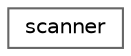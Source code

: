 digraph "Graphical Class Hierarchy"
{
 // LATEX_PDF_SIZE
  bgcolor="transparent";
  edge [fontname=Helvetica,fontsize=10,labelfontname=Helvetica,labelfontsize=10];
  node [fontname=Helvetica,fontsize=10,shape=box,height=0.2,width=0.4];
  rankdir="LR";
  Node0 [id="Node000000",label="scanner",height=0.2,width=0.4,color="grey40", fillcolor="white", style="filled",URL="$classFoam_1_1expressions_1_1fieldExpr_1_1scanner.html",tooltip="Ragel lexer/scanner interface for patch expressions."];
}
